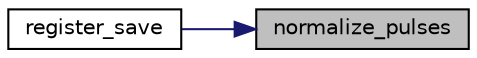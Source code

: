 digraph "normalize_pulses"
{
 // LATEX_PDF_SIZE
  edge [fontname="Helvetica",fontsize="10",labelfontname="Helvetica",labelfontsize="10"];
  node [fontname="Helvetica",fontsize="10",shape=record];
  rankdir="RL";
  Node1 [label="normalize_pulses",height=0.2,width=0.4,color="black", fillcolor="grey75", style="filled", fontcolor="black",tooltip="Function to normalize the pulses to a virtual meter with constat 100 pulses per KWh."];
  Node1 -> Node2 [dir="back",color="midnightblue",fontsize="10",style="solid",fontname="Helvetica"];
  Node2 [label="register_save",height=0.2,width=0.4,color="black", fillcolor="white", style="filled",URL="$modbus__slave_8h.html#ab942797100f9c143a7e92c2759985e2f",tooltip="Function to save the pulse counter to the input registers."];
}
